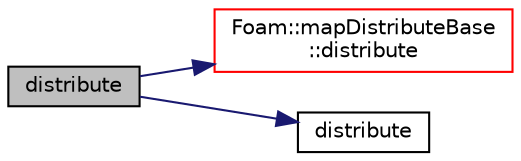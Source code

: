 digraph "distribute"
{
  bgcolor="transparent";
  edge [fontname="Helvetica",fontsize="10",labelfontname="Helvetica",labelfontsize="10"];
  node [fontname="Helvetica",fontsize="10",shape=record];
  rankdir="LR";
  Node1 [label="distribute",height=0.2,width=0.4,color="black", fillcolor="grey75", style="filled", fontcolor="black"];
  Node1 -> Node2 [color="midnightblue",fontsize="10",style="solid",fontname="Helvetica"];
  Node2 [label="Foam::mapDistributeBase\l::distribute",height=0.2,width=0.4,color="red",URL="$a01439.html#a333f631776644ef8e70cae68822cc5d5",tooltip="Distribute data. Note:schedule only used for Pstream::scheduled. "];
  Node1 -> Node3 [color="midnightblue",fontsize="10",style="solid",fontname="Helvetica"];
  Node3 [label="distribute",height=0.2,width=0.4,color="black",URL="$a01438.html#aaa12ce6cf9cbdd9dfb0015d8c93d1214",tooltip="Distribute data using default commsType. "];
}
